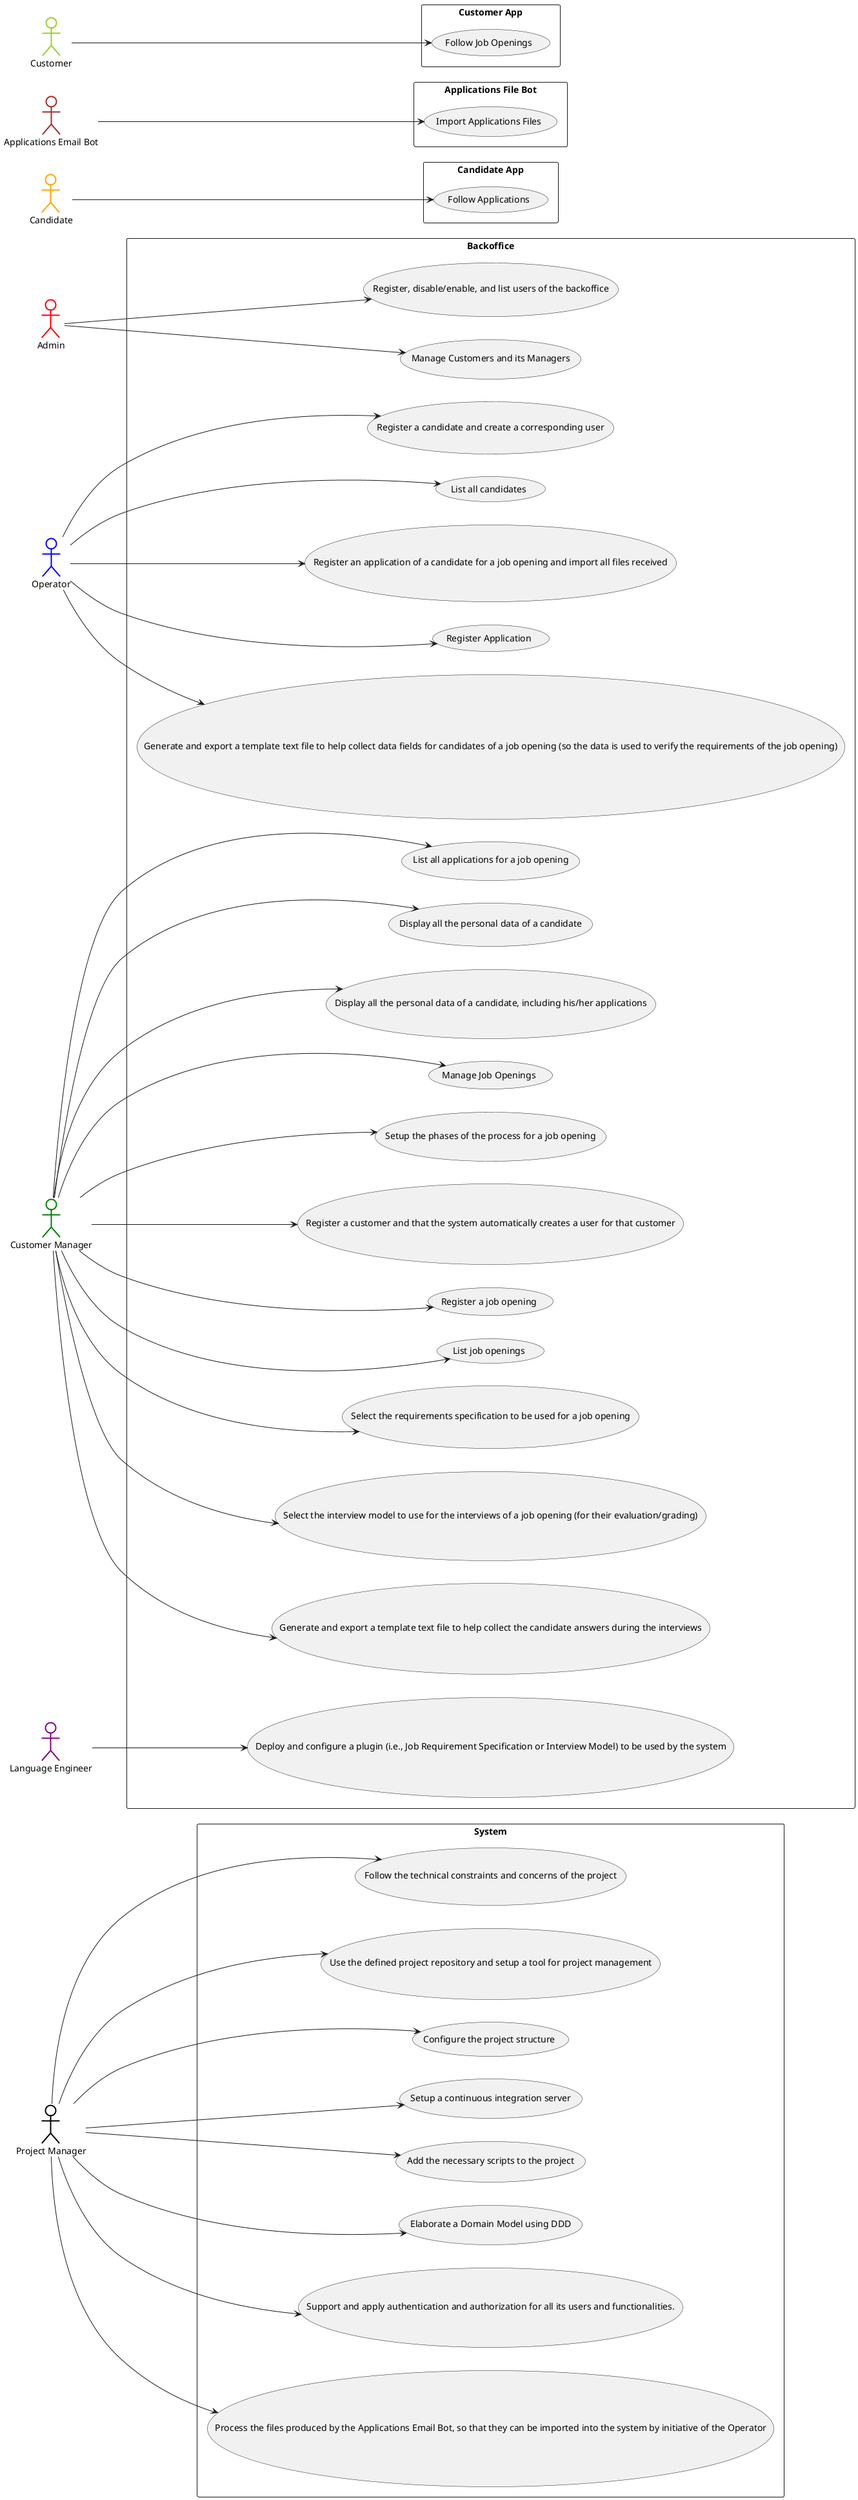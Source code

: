 @startuml

left to right direction

actor "Project Manager" as PM #white;line:black;line.bold;text:black

rectangle System {
    usecase "Follow the technical constraints and concerns of the project" as G001
    usecase "Use the defined project repository and setup a tool for project management" as G002
    usecase "Configure the project structure" as G003
    usecase "Setup a continuous integration server" as G004
    usecase "Add the necessary scripts to the project" as G005
    usecase "Elaborate a Domain Model using DDD" as G006
    usecase "Support and apply authentication and authorization for all its users and functionalities." as G007
    usecase "Process the files produced by the Applications Email Bot, so that they can be imported into the system by initiative of the Operator" as 2001
}

PM --> G001
PM --> G002
PM --> G003
PM --> G004
PM --> G005
PM --> G006
PM --> G007
PM --> 2001

actor "Admin" as AD #white;line:red;line.bold;text:black
actor "Operator" as OP #white;line:blue;line.bold;text:black
actor "Customer Manager" as CM #white;line:green;line.bold;text:black
actor "Language Engineer" as LE #white;line:purple;line.bold;text:black

rectangle Backoffice {
    usecase "Manage Customers and its Managers" as UC1
    usecase "Register Application" as UC2
    usecase "Manage Job Openings" as UC3
    usecase "Register, disable/enable, and list users of the backoffice" as US1000
    usecase "Register a customer and that the system automatically creates a user for that customer" as US1001
    usecase "Register a job opening" as US1002
    usecase "List job openings" as US1003
    usecase "Register a candidate and create a corresponding user" as US2000a
    usecase "List all candidates" as US2000c
    usecase "Register an application of a candidate for a job opening and import all files received" as US2002
    usecase "List all applications for a job opening" as US1005
    usecase "Display all the personal data of a candidate" as US1006
    usecase "Display all the personal data of a candidate, including his/her applications" as US1006b
    usecase "Setup the phases of the process for a job opening" as US1007
    usecase "Deploy and configure a plugin (i.e., Job Requirement Specification or Interview Model) to be used by the system" as US1008
    usecase "Select the requirements specification to be used for a job opening" as US1009
    usecase "Select the interview model to use for the interviews of a job opening (for their evaluation/grading)" as US1011
    usecase "Generate and export a template text file to help collect the candidate answers during the interviews" as US1012
    usecase "Generate and export a template text file to help collect data fields for candidates of a job opening (so the data is used to verify the requirements of the job opening)" as US2003
}

AD --> UC1
AD --> US1000
LE --> US1008
OP --> UC2
OP --> US2000a
OP --> US2000c
OP --> US2002
OP --> US2003
CM --> UC3
CM --> US1001
CM --> US1002
CM --> US1003
CM --> US1005
CM --> US1006
CM --> US1006b
CM --> US1007
CM --> US1009
CM --> US1011
CM --> US1012

actor "Candidate" as CA #white;line:orange;line.bold;text:black

rectangle "Candidate App" {
    usecase "Follow Applications" as UC5
}

CA --> UC5

actor "Applications Email Bot" as EB #white;line:brown;line.bold;text:black

rectangle "Applications File Bot" {
    usecase "Import Applications Files" as UC6
}

EB --> UC6

actor "Customer" as CU #white;line:yellowgreen;line.bold;text:black

rectangle "Customer App" {
    usecase "Follow Job Openings" as UC7
}

CU --> UC7

@enduml